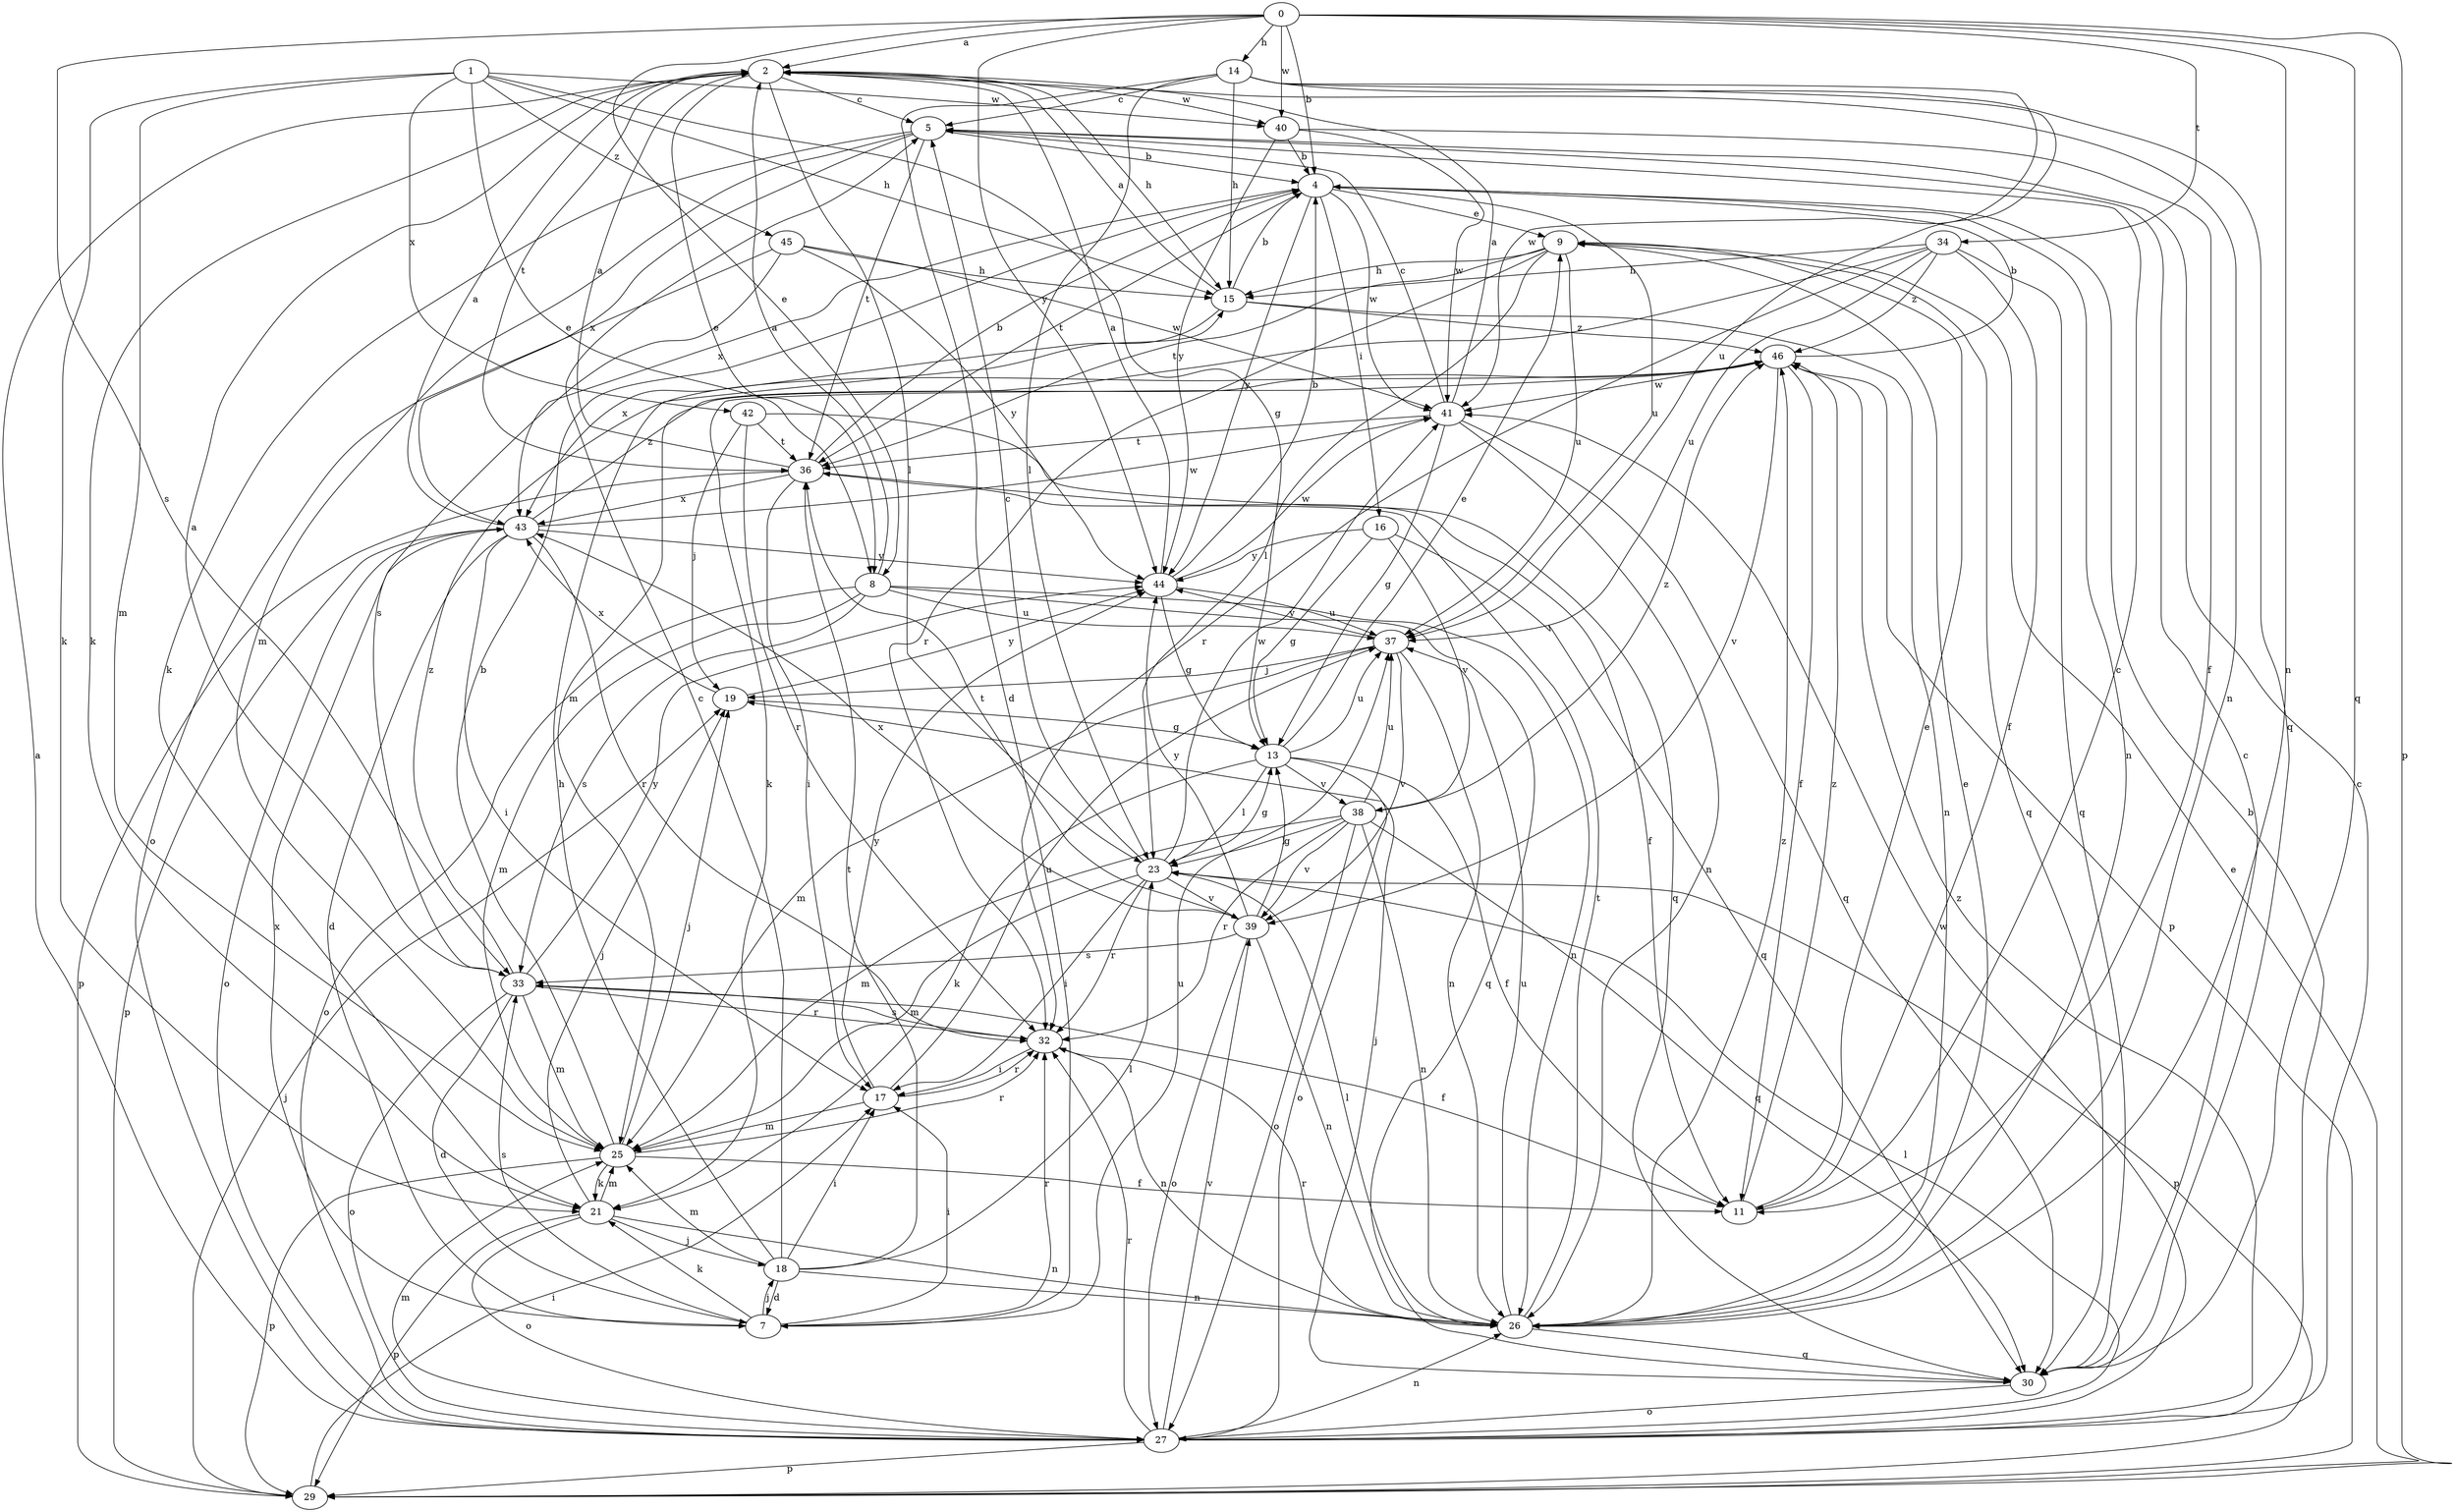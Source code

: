 strict digraph  {
0;
1;
2;
4;
5;
7;
8;
9;
11;
13;
14;
15;
16;
17;
18;
19;
21;
23;
25;
26;
27;
29;
30;
32;
33;
34;
36;
37;
38;
39;
40;
41;
42;
43;
44;
45;
46;
0 -> 2  [label=a];
0 -> 4  [label=b];
0 -> 8  [label=e];
0 -> 14  [label=h];
0 -> 26  [label=n];
0 -> 29  [label=p];
0 -> 30  [label=q];
0 -> 33  [label=s];
0 -> 34  [label=t];
0 -> 40  [label=w];
0 -> 44  [label=y];
1 -> 8  [label=e];
1 -> 13  [label=g];
1 -> 15  [label=h];
1 -> 21  [label=k];
1 -> 25  [label=m];
1 -> 40  [label=w];
1 -> 42  [label=x];
1 -> 45  [label=z];
2 -> 5  [label=c];
2 -> 8  [label=e];
2 -> 15  [label=h];
2 -> 21  [label=k];
2 -> 23  [label=l];
2 -> 26  [label=n];
2 -> 36  [label=t];
2 -> 40  [label=w];
4 -> 9  [label=e];
4 -> 16  [label=i];
4 -> 26  [label=n];
4 -> 36  [label=t];
4 -> 37  [label=u];
4 -> 41  [label=w];
4 -> 43  [label=x];
4 -> 44  [label=y];
5 -> 4  [label=b];
5 -> 21  [label=k];
5 -> 25  [label=m];
5 -> 36  [label=t];
5 -> 43  [label=x];
7 -> 17  [label=i];
7 -> 18  [label=j];
7 -> 21  [label=k];
7 -> 32  [label=r];
7 -> 33  [label=s];
7 -> 37  [label=u];
7 -> 43  [label=x];
8 -> 2  [label=a];
8 -> 25  [label=m];
8 -> 26  [label=n];
8 -> 27  [label=o];
8 -> 30  [label=q];
8 -> 33  [label=s];
8 -> 37  [label=u];
9 -> 15  [label=h];
9 -> 23  [label=l];
9 -> 30  [label=q];
9 -> 32  [label=r];
9 -> 36  [label=t];
9 -> 37  [label=u];
11 -> 5  [label=c];
11 -> 9  [label=e];
11 -> 46  [label=z];
13 -> 9  [label=e];
13 -> 11  [label=f];
13 -> 21  [label=k];
13 -> 23  [label=l];
13 -> 27  [label=o];
13 -> 37  [label=u];
13 -> 38  [label=v];
14 -> 5  [label=c];
14 -> 7  [label=d];
14 -> 15  [label=h];
14 -> 23  [label=l];
14 -> 30  [label=q];
14 -> 37  [label=u];
14 -> 41  [label=w];
15 -> 2  [label=a];
15 -> 4  [label=b];
15 -> 26  [label=n];
15 -> 43  [label=x];
15 -> 46  [label=z];
16 -> 13  [label=g];
16 -> 30  [label=q];
16 -> 38  [label=v];
16 -> 44  [label=y];
17 -> 25  [label=m];
17 -> 32  [label=r];
17 -> 37  [label=u];
17 -> 44  [label=y];
18 -> 5  [label=c];
18 -> 7  [label=d];
18 -> 15  [label=h];
18 -> 17  [label=i];
18 -> 23  [label=l];
18 -> 25  [label=m];
18 -> 26  [label=n];
18 -> 36  [label=t];
19 -> 13  [label=g];
19 -> 43  [label=x];
19 -> 44  [label=y];
21 -> 18  [label=j];
21 -> 19  [label=j];
21 -> 25  [label=m];
21 -> 26  [label=n];
21 -> 27  [label=o];
21 -> 29  [label=p];
23 -> 5  [label=c];
23 -> 13  [label=g];
23 -> 17  [label=i];
23 -> 25  [label=m];
23 -> 29  [label=p];
23 -> 32  [label=r];
23 -> 39  [label=v];
23 -> 41  [label=w];
25 -> 4  [label=b];
25 -> 11  [label=f];
25 -> 19  [label=j];
25 -> 21  [label=k];
25 -> 29  [label=p];
25 -> 32  [label=r];
26 -> 9  [label=e];
26 -> 23  [label=l];
26 -> 30  [label=q];
26 -> 32  [label=r];
26 -> 36  [label=t];
26 -> 37  [label=u];
26 -> 46  [label=z];
27 -> 2  [label=a];
27 -> 4  [label=b];
27 -> 5  [label=c];
27 -> 23  [label=l];
27 -> 25  [label=m];
27 -> 26  [label=n];
27 -> 29  [label=p];
27 -> 32  [label=r];
27 -> 39  [label=v];
27 -> 41  [label=w];
27 -> 46  [label=z];
29 -> 9  [label=e];
29 -> 17  [label=i];
29 -> 19  [label=j];
30 -> 5  [label=c];
30 -> 19  [label=j];
30 -> 27  [label=o];
32 -> 17  [label=i];
32 -> 26  [label=n];
32 -> 33  [label=s];
33 -> 2  [label=a];
33 -> 7  [label=d];
33 -> 11  [label=f];
33 -> 25  [label=m];
33 -> 27  [label=o];
33 -> 32  [label=r];
33 -> 44  [label=y];
33 -> 46  [label=z];
34 -> 11  [label=f];
34 -> 15  [label=h];
34 -> 25  [label=m];
34 -> 30  [label=q];
34 -> 32  [label=r];
34 -> 37  [label=u];
34 -> 46  [label=z];
36 -> 2  [label=a];
36 -> 4  [label=b];
36 -> 11  [label=f];
36 -> 17  [label=i];
36 -> 29  [label=p];
36 -> 43  [label=x];
37 -> 19  [label=j];
37 -> 25  [label=m];
37 -> 26  [label=n];
37 -> 39  [label=v];
37 -> 44  [label=y];
38 -> 23  [label=l];
38 -> 25  [label=m];
38 -> 26  [label=n];
38 -> 27  [label=o];
38 -> 30  [label=q];
38 -> 32  [label=r];
38 -> 37  [label=u];
38 -> 39  [label=v];
38 -> 46  [label=z];
39 -> 13  [label=g];
39 -> 26  [label=n];
39 -> 27  [label=o];
39 -> 33  [label=s];
39 -> 36  [label=t];
39 -> 43  [label=x];
39 -> 44  [label=y];
40 -> 4  [label=b];
40 -> 11  [label=f];
40 -> 41  [label=w];
40 -> 44  [label=y];
41 -> 2  [label=a];
41 -> 5  [label=c];
41 -> 13  [label=g];
41 -> 26  [label=n];
41 -> 30  [label=q];
41 -> 36  [label=t];
42 -> 19  [label=j];
42 -> 30  [label=q];
42 -> 32  [label=r];
42 -> 36  [label=t];
43 -> 2  [label=a];
43 -> 7  [label=d];
43 -> 17  [label=i];
43 -> 27  [label=o];
43 -> 29  [label=p];
43 -> 32  [label=r];
43 -> 41  [label=w];
43 -> 44  [label=y];
43 -> 46  [label=z];
44 -> 2  [label=a];
44 -> 4  [label=b];
44 -> 13  [label=g];
44 -> 37  [label=u];
44 -> 41  [label=w];
45 -> 15  [label=h];
45 -> 27  [label=o];
45 -> 33  [label=s];
45 -> 41  [label=w];
45 -> 44  [label=y];
46 -> 4  [label=b];
46 -> 11  [label=f];
46 -> 21  [label=k];
46 -> 29  [label=p];
46 -> 39  [label=v];
46 -> 41  [label=w];
}
